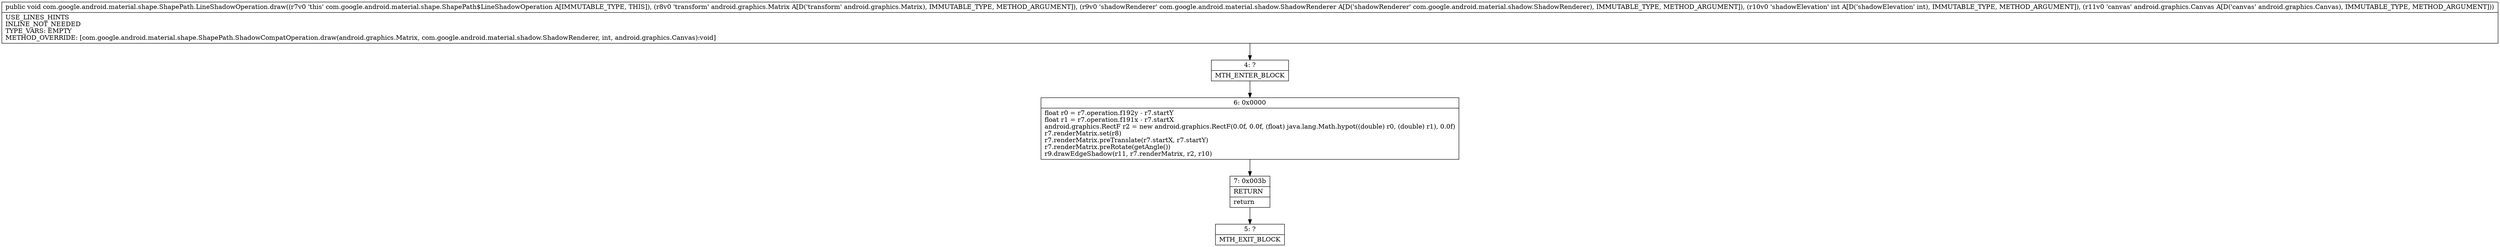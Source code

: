 digraph "CFG forcom.google.android.material.shape.ShapePath.LineShadowOperation.draw(Landroid\/graphics\/Matrix;Lcom\/google\/android\/material\/shadow\/ShadowRenderer;ILandroid\/graphics\/Canvas;)V" {
Node_4 [shape=record,label="{4\:\ ?|MTH_ENTER_BLOCK\l}"];
Node_6 [shape=record,label="{6\:\ 0x0000|float r0 = r7.operation.f192y \- r7.startY\lfloat r1 = r7.operation.f191x \- r7.startX\landroid.graphics.RectF r2 = new android.graphics.RectF(0.0f, 0.0f, (float) java.lang.Math.hypot((double) r0, (double) r1), 0.0f)\lr7.renderMatrix.set(r8)\lr7.renderMatrix.preTranslate(r7.startX, r7.startY)\lr7.renderMatrix.preRotate(getAngle())\lr9.drawEdgeShadow(r11, r7.renderMatrix, r2, r10)\l}"];
Node_7 [shape=record,label="{7\:\ 0x003b|RETURN\l|return\l}"];
Node_5 [shape=record,label="{5\:\ ?|MTH_EXIT_BLOCK\l}"];
MethodNode[shape=record,label="{public void com.google.android.material.shape.ShapePath.LineShadowOperation.draw((r7v0 'this' com.google.android.material.shape.ShapePath$LineShadowOperation A[IMMUTABLE_TYPE, THIS]), (r8v0 'transform' android.graphics.Matrix A[D('transform' android.graphics.Matrix), IMMUTABLE_TYPE, METHOD_ARGUMENT]), (r9v0 'shadowRenderer' com.google.android.material.shadow.ShadowRenderer A[D('shadowRenderer' com.google.android.material.shadow.ShadowRenderer), IMMUTABLE_TYPE, METHOD_ARGUMENT]), (r10v0 'shadowElevation' int A[D('shadowElevation' int), IMMUTABLE_TYPE, METHOD_ARGUMENT]), (r11v0 'canvas' android.graphics.Canvas A[D('canvas' android.graphics.Canvas), IMMUTABLE_TYPE, METHOD_ARGUMENT]))  | USE_LINES_HINTS\lINLINE_NOT_NEEDED\lTYPE_VARS: EMPTY\lMETHOD_OVERRIDE: [com.google.android.material.shape.ShapePath.ShadowCompatOperation.draw(android.graphics.Matrix, com.google.android.material.shadow.ShadowRenderer, int, android.graphics.Canvas):void]\l}"];
MethodNode -> Node_4;Node_4 -> Node_6;
Node_6 -> Node_7;
Node_7 -> Node_5;
}

